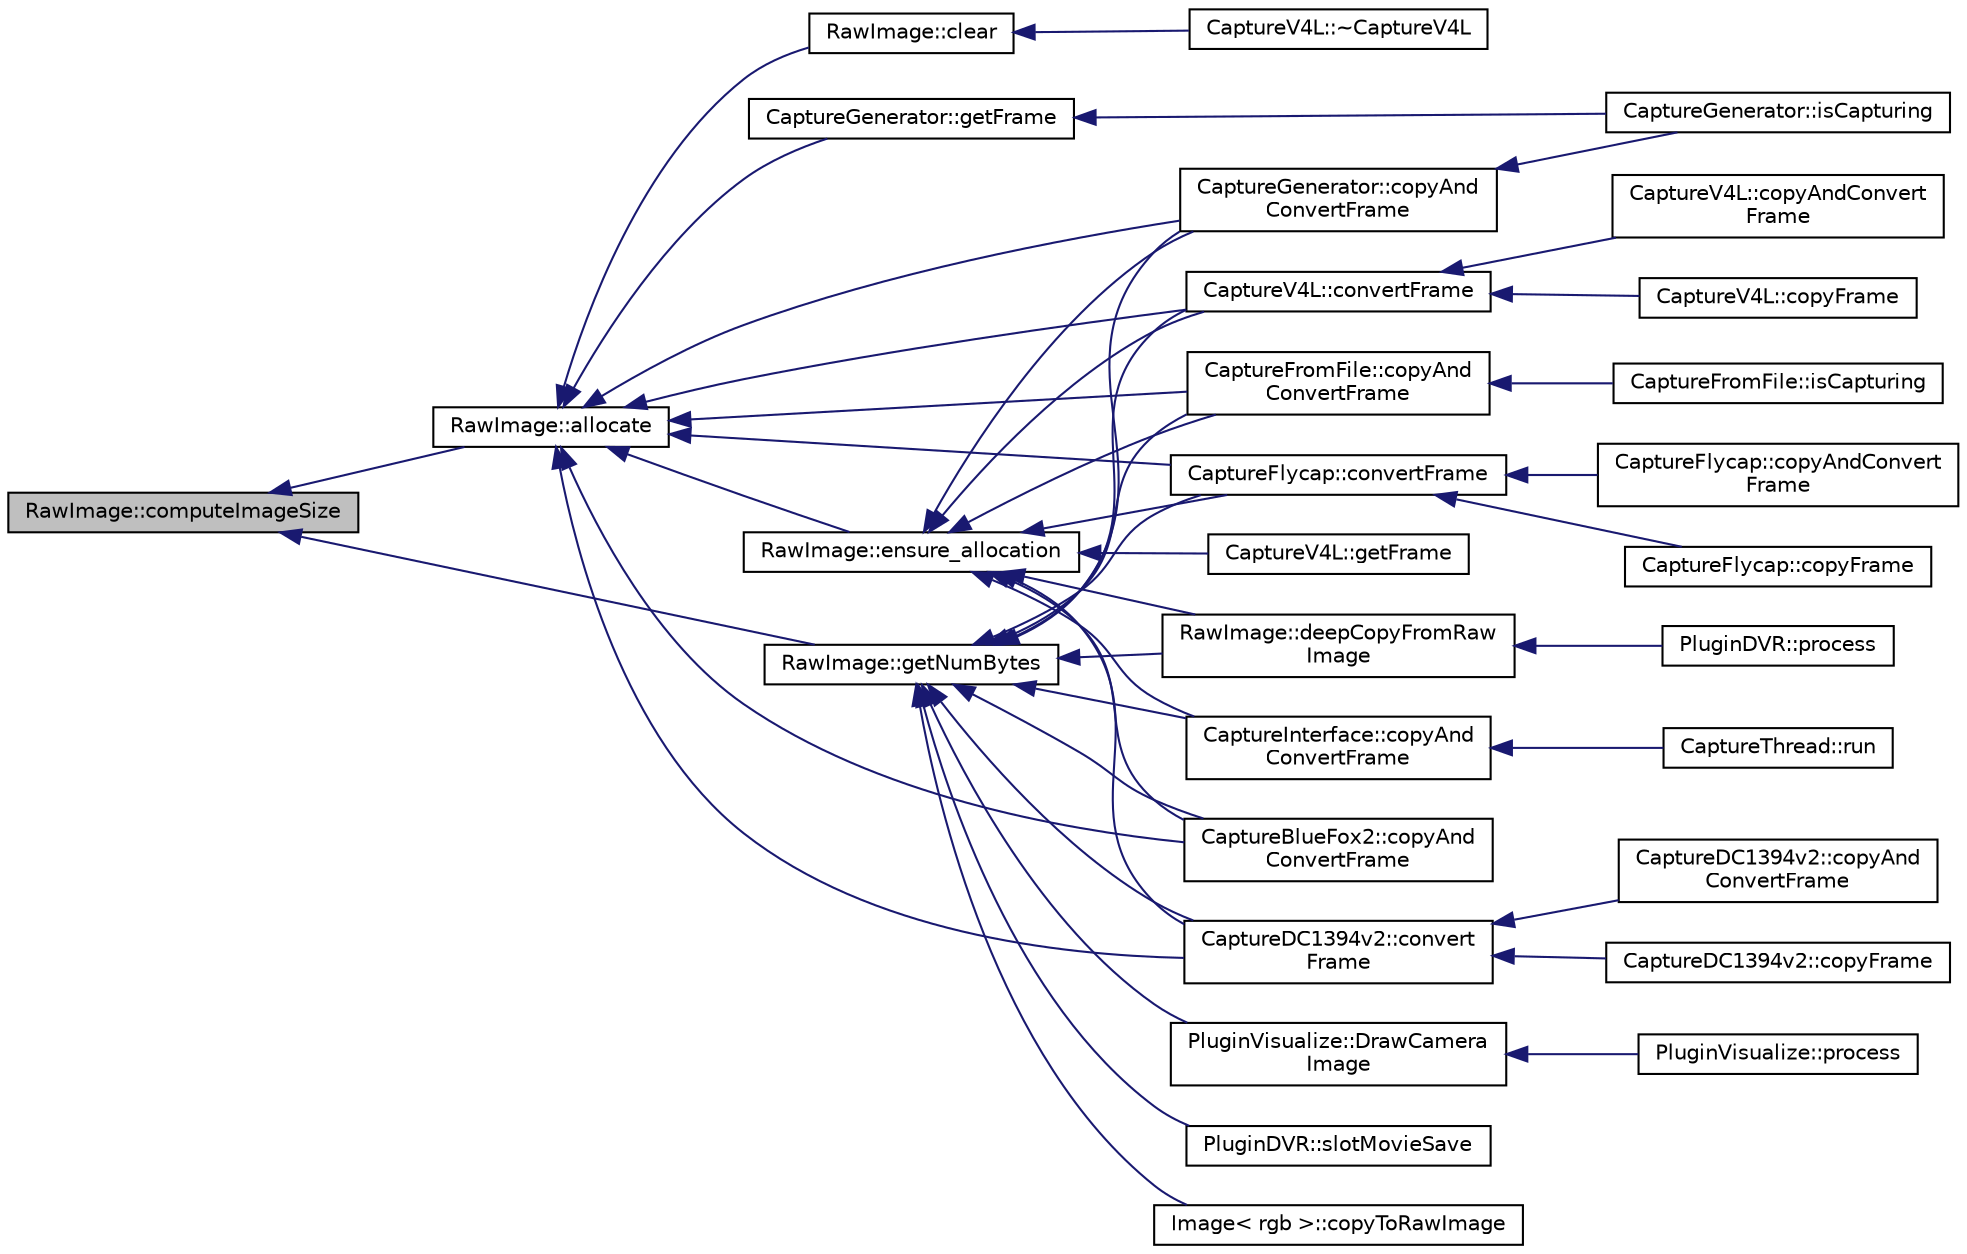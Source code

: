 digraph "RawImage::computeImageSize"
{
 // INTERACTIVE_SVG=YES
  edge [fontname="Helvetica",fontsize="10",labelfontname="Helvetica",labelfontsize="10"];
  node [fontname="Helvetica",fontsize="10",shape=record];
  rankdir="LR";
  Node1 [label="RawImage::computeImageSize",height=0.2,width=0.4,color="black", fillcolor="grey75", style="filled", fontcolor="black"];
  Node1 -> Node2 [dir="back",color="midnightblue",fontsize="10",style="solid",fontname="Helvetica"];
  Node2 [label="RawImage::allocate",height=0.2,width=0.4,color="black", fillcolor="white", style="filled",URL="$d0/d14/class_raw_image.html#aafbe8d95c98dc5cdb300822447b882a0"];
  Node2 -> Node3 [dir="back",color="midnightblue",fontsize="10",style="solid",fontname="Helvetica"];
  Node3 [label="RawImage::clear",height=0.2,width=0.4,color="black", fillcolor="white", style="filled",URL="$d0/d14/class_raw_image.html#ae553a841f9937c15da738650e4d43536"];
  Node3 -> Node4 [dir="back",color="midnightblue",fontsize="10",style="solid",fontname="Helvetica"];
  Node4 [label="CaptureV4L::~CaptureV4L",height=0.2,width=0.4,color="black", fillcolor="white", style="filled",URL="$d8/d36/class_capture_v4_l.html#a6838be7567e6f28bc91236f93c63d892"];
  Node2 -> Node5 [dir="back",color="midnightblue",fontsize="10",style="solid",fontname="Helvetica"];
  Node5 [label="CaptureFlycap::convertFrame",height=0.2,width=0.4,color="black", fillcolor="white", style="filled",URL="$d0/de8/class_capture_flycap.html#a447f695e4cfe10867756674112d90ceb"];
  Node5 -> Node6 [dir="back",color="midnightblue",fontsize="10",style="solid",fontname="Helvetica"];
  Node6 [label="CaptureFlycap::copyAndConvert\lFrame",height=0.2,width=0.4,color="black", fillcolor="white", style="filled",URL="$d0/de8/class_capture_flycap.html#a4f19bdca9385ba3adb037e54da0ec82e"];
  Node5 -> Node7 [dir="back",color="midnightblue",fontsize="10",style="solid",fontname="Helvetica"];
  Node7 [label="CaptureFlycap::copyFrame",height=0.2,width=0.4,color="black", fillcolor="white", style="filled",URL="$d0/de8/class_capture_flycap.html#af50690941c0d37a56e3685e247c249fb"];
  Node2 -> Node8 [dir="back",color="midnightblue",fontsize="10",style="solid",fontname="Helvetica"];
  Node8 [label="CaptureV4L::convertFrame",height=0.2,width=0.4,color="black", fillcolor="white", style="filled",URL="$d8/d36/class_capture_v4_l.html#a26a16dec17d32c6148df6a232891c22e"];
  Node8 -> Node9 [dir="back",color="midnightblue",fontsize="10",style="solid",fontname="Helvetica"];
  Node9 [label="CaptureV4L::copyAndConvert\lFrame",height=0.2,width=0.4,color="black", fillcolor="white", style="filled",URL="$d8/d36/class_capture_v4_l.html#a6bbde1de0a82943957dec308a3e035ed"];
  Node8 -> Node10 [dir="back",color="midnightblue",fontsize="10",style="solid",fontname="Helvetica"];
  Node10 [label="CaptureV4L::copyFrame",height=0.2,width=0.4,color="black", fillcolor="white", style="filled",URL="$d8/d36/class_capture_v4_l.html#a4fd001c27c129a4c6b2f877df83d1117"];
  Node2 -> Node11 [dir="back",color="midnightblue",fontsize="10",style="solid",fontname="Helvetica"];
  Node11 [label="CaptureDC1394v2::convert\lFrame",height=0.2,width=0.4,color="black", fillcolor="white", style="filled",URL="$d9/db2/class_capture_d_c1394v2.html#ae974be28b937f4a38a3ef853b73e0b79"];
  Node11 -> Node12 [dir="back",color="midnightblue",fontsize="10",style="solid",fontname="Helvetica"];
  Node12 [label="CaptureDC1394v2::copyAnd\lConvertFrame",height=0.2,width=0.4,color="black", fillcolor="white", style="filled",URL="$d9/db2/class_capture_d_c1394v2.html#a4b042d3d26dcf23965c784b38598edae"];
  Node11 -> Node13 [dir="back",color="midnightblue",fontsize="10",style="solid",fontname="Helvetica"];
  Node13 [label="CaptureDC1394v2::copyFrame",height=0.2,width=0.4,color="black", fillcolor="white", style="filled",URL="$d9/db2/class_capture_d_c1394v2.html#abc4c7c48b7b0dca2737667e1cebd051e"];
  Node2 -> Node14 [dir="back",color="midnightblue",fontsize="10",style="solid",fontname="Helvetica"];
  Node14 [label="CaptureGenerator::copyAnd\lConvertFrame",height=0.2,width=0.4,color="black", fillcolor="white", style="filled",URL="$d8/d4a/class_capture_generator.html#a3d21588be0f7c41def195ee54e2eabac"];
  Node14 -> Node15 [dir="back",color="midnightblue",fontsize="10",style="solid",fontname="Helvetica"];
  Node15 [label="CaptureGenerator::isCapturing",height=0.2,width=0.4,color="black", fillcolor="white", style="filled",URL="$d8/d4a/class_capture_generator.html#add12e8bde9e8156b1de4a71647228937"];
  Node2 -> Node16 [dir="back",color="midnightblue",fontsize="10",style="solid",fontname="Helvetica"];
  Node16 [label="CaptureFromFile::copyAnd\lConvertFrame",height=0.2,width=0.4,color="black", fillcolor="white", style="filled",URL="$d7/d6f/class_capture_from_file.html#a4f4075bfd4bc4e999563ccd03ae7091b"];
  Node16 -> Node17 [dir="back",color="midnightblue",fontsize="10",style="solid",fontname="Helvetica"];
  Node17 [label="CaptureFromFile::isCapturing",height=0.2,width=0.4,color="black", fillcolor="white", style="filled",URL="$d7/d6f/class_capture_from_file.html#a412b2db19259e85e8ba5a46f30a923db"];
  Node2 -> Node18 [dir="back",color="midnightblue",fontsize="10",style="solid",fontname="Helvetica"];
  Node18 [label="CaptureBlueFox2::copyAnd\lConvertFrame",height=0.2,width=0.4,color="black", fillcolor="white", style="filled",URL="$d6/d65/class_capture_blue_fox2.html#a074bdc9d31aac82f9e0a257613b20699"];
  Node2 -> Node19 [dir="back",color="midnightblue",fontsize="10",style="solid",fontname="Helvetica"];
  Node19 [label="RawImage::ensure_allocation",height=0.2,width=0.4,color="black", fillcolor="white", style="filled",URL="$d0/d14/class_raw_image.html#a54936083b4dbedc6fb1d20bc1bab901a"];
  Node19 -> Node18 [dir="back",color="midnightblue",fontsize="10",style="solid",fontname="Helvetica"];
  Node19 -> Node5 [dir="back",color="midnightblue",fontsize="10",style="solid",fontname="Helvetica"];
  Node19 -> Node14 [dir="back",color="midnightblue",fontsize="10",style="solid",fontname="Helvetica"];
  Node19 -> Node11 [dir="back",color="midnightblue",fontsize="10",style="solid",fontname="Helvetica"];
  Node19 -> Node16 [dir="back",color="midnightblue",fontsize="10",style="solid",fontname="Helvetica"];
  Node19 -> Node20 [dir="back",color="midnightblue",fontsize="10",style="solid",fontname="Helvetica"];
  Node20 [label="CaptureInterface::copyAnd\lConvertFrame",height=0.2,width=0.4,color="black", fillcolor="white", style="filled",URL="$d2/d7b/class_capture_interface.html#ab86af96fe7e6d0e5010d4e70ba245b05"];
  Node20 -> Node21 [dir="back",color="midnightblue",fontsize="10",style="solid",fontname="Helvetica"];
  Node21 [label="CaptureThread::run",height=0.2,width=0.4,color="black", fillcolor="white", style="filled",URL="$d6/de9/class_capture_thread.html#ace6f66e410cac572d775a968841344d5"];
  Node19 -> Node8 [dir="back",color="midnightblue",fontsize="10",style="solid",fontname="Helvetica"];
  Node19 -> Node22 [dir="back",color="midnightblue",fontsize="10",style="solid",fontname="Helvetica"];
  Node22 [label="CaptureV4L::getFrame",height=0.2,width=0.4,color="black", fillcolor="white", style="filled",URL="$d8/d36/class_capture_v4_l.html#a8566c77e05021f374bf5aed973b95670"];
  Node19 -> Node23 [dir="back",color="midnightblue",fontsize="10",style="solid",fontname="Helvetica"];
  Node23 [label="RawImage::deepCopyFromRaw\lImage",height=0.2,width=0.4,color="black", fillcolor="white", style="filled",URL="$d0/d14/class_raw_image.html#a3ea708e7b51aac97e46fe9d43c7b7dd7"];
  Node23 -> Node24 [dir="back",color="midnightblue",fontsize="10",style="solid",fontname="Helvetica"];
  Node24 [label="PluginDVR::process",height=0.2,width=0.4,color="black", fillcolor="white", style="filled",URL="$df/d79/class_plugin_d_v_r.html#abb58f33035d31e22b695648f00f00fc9"];
  Node2 -> Node25 [dir="back",color="midnightblue",fontsize="10",style="solid",fontname="Helvetica"];
  Node25 [label="CaptureGenerator::getFrame",height=0.2,width=0.4,color="black", fillcolor="white", style="filled",URL="$d8/d4a/class_capture_generator.html#a8246eacb575108d3049d53f6b5b89582"];
  Node25 -> Node15 [dir="back",color="midnightblue",fontsize="10",style="solid",fontname="Helvetica"];
  Node1 -> Node26 [dir="back",color="midnightblue",fontsize="10",style="solid",fontname="Helvetica"];
  Node26 [label="RawImage::getNumBytes",height=0.2,width=0.4,color="black", fillcolor="white", style="filled",URL="$d0/d14/class_raw_image.html#ab83831420f444a22e6d9dc07f9ccc722"];
  Node26 -> Node27 [dir="back",color="midnightblue",fontsize="10",style="solid",fontname="Helvetica"];
  Node27 [label="PluginDVR::slotMovieSave",height=0.2,width=0.4,color="black", fillcolor="white", style="filled",URL="$df/d79/class_plugin_d_v_r.html#af5c0c6a293e0f2349132ac40e3f143ea"];
  Node26 -> Node28 [dir="back",color="midnightblue",fontsize="10",style="solid",fontname="Helvetica"];
  Node28 [label="PluginVisualize::DrawCamera\lImage",height=0.2,width=0.4,color="black", fillcolor="white", style="filled",URL="$db/d09/class_plugin_visualize.html#a68638173df5332c29d7b9fcd1c6bca22"];
  Node28 -> Node29 [dir="back",color="midnightblue",fontsize="10",style="solid",fontname="Helvetica"];
  Node29 [label="PluginVisualize::process",height=0.2,width=0.4,color="black", fillcolor="white", style="filled",URL="$db/d09/class_plugin_visualize.html#a9fb83c5f31f4ad6205bada831b2547c0"];
  Node26 -> Node18 [dir="back",color="midnightblue",fontsize="10",style="solid",fontname="Helvetica"];
  Node26 -> Node5 [dir="back",color="midnightblue",fontsize="10",style="solid",fontname="Helvetica"];
  Node26 -> Node14 [dir="back",color="midnightblue",fontsize="10",style="solid",fontname="Helvetica"];
  Node26 -> Node11 [dir="back",color="midnightblue",fontsize="10",style="solid",fontname="Helvetica"];
  Node26 -> Node16 [dir="back",color="midnightblue",fontsize="10",style="solid",fontname="Helvetica"];
  Node26 -> Node20 [dir="back",color="midnightblue",fontsize="10",style="solid",fontname="Helvetica"];
  Node26 -> Node8 [dir="back",color="midnightblue",fontsize="10",style="solid",fontname="Helvetica"];
  Node26 -> Node30 [dir="back",color="midnightblue",fontsize="10",style="solid",fontname="Helvetica"];
  Node30 [label="Image\< rgb \>::copyToRawImage",height=0.2,width=0.4,color="black", fillcolor="white", style="filled",URL="$de/d73/class_image.html#a840019e008329b5d6f4637b6b64e7bf4"];
  Node26 -> Node23 [dir="back",color="midnightblue",fontsize="10",style="solid",fontname="Helvetica"];
}
